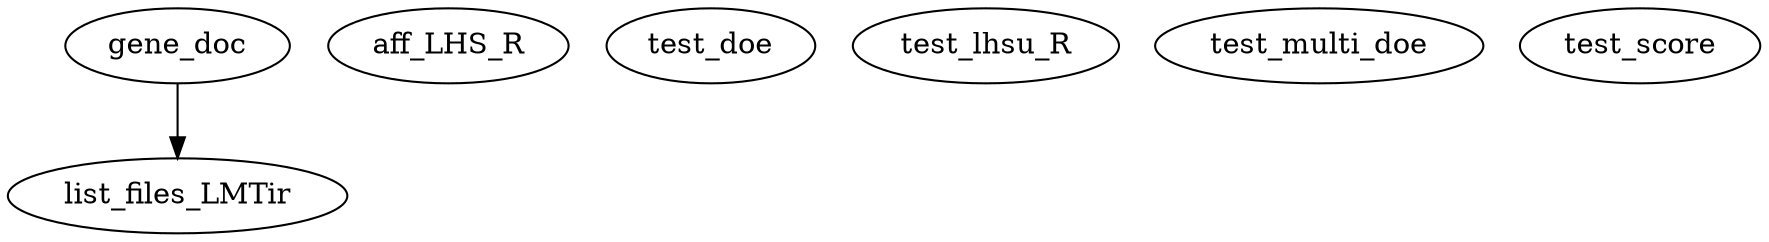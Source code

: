/* Created by mdot for Matlab */
digraph m2html {
  gene_doc -> list_files_LMTir;

  aff_LHS_R [URL="aff_LHS_R.html"];
  gene_doc [URL="gene_doc.html"];
  list_files_LMTir [URL="list_files_LMTir.html"];
  test_doe [URL="test_doe.html"];
  test_lhsu_R [URL="test_lhsu_R.html"];
  test_multi_doe [URL="test_multi_doe.html"];
  test_score [URL="test_score.html"];
}